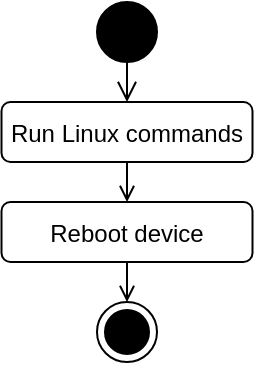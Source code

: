<mxfile version="22.0.2" type="device">
  <diagram name="Page-1" id="e7e014a7-5840-1c2e-5031-d8a46d1fe8dd">
    <mxGraphModel dx="1219" dy="713" grid="1" gridSize="10" guides="1" tooltips="1" connect="1" arrows="1" fold="1" page="1" pageScale="1" pageWidth="1169" pageHeight="826" background="none" math="0" shadow="0">
      <root>
        <mxCell id="0" />
        <mxCell id="1" parent="0" />
        <mxCell id="38" value="" style="ellipse;shape=endState;fillColor=#000000;strokeColor=default;" parent="1" vertex="1">
          <mxGeometry x="264.5" y="320" width="30" height="30" as="geometry" />
        </mxCell>
        <mxCell id="6" value="" style="edgeStyle=elbowEdgeStyle;elbow=horizontal;verticalAlign=bottom;endArrow=open;endSize=8;strokeColor=default;endFill=1;rounded=0;entryX=0.5;entryY=0;entryDx=0;entryDy=0;exitX=0.5;exitY=1;exitDx=0;exitDy=0;" parent="1" source="wlp53czp1e3O-tcDBJMG-41" target="7" edge="1">
          <mxGeometry x="264.5" y="168" as="geometry">
            <mxPoint x="279.5" y="238" as="targetPoint" />
            <mxPoint x="310" y="200" as="sourcePoint" />
          </mxGeometry>
        </mxCell>
        <mxCell id="7" value="Run Linux commands" style="rounded=1;" parent="1" vertex="1">
          <mxGeometry x="216.75" y="220" width="125.5" height="30" as="geometry" />
        </mxCell>
        <mxCell id="8" value="Reboot device" style="rounded=1;" parent="1" vertex="1">
          <mxGeometry x="216.75" y="270" width="125.5" height="30" as="geometry" />
        </mxCell>
        <mxCell id="9" value="" style="endArrow=open;strokeColor=default;endFill=1;rounded=0" parent="1" source="7" target="8" edge="1">
          <mxGeometry relative="1" as="geometry" />
        </mxCell>
        <mxCell id="11" value="" style="endArrow=open;strokeColor=default;endFill=1;rounded=0;entryX=0.5;entryY=0;entryDx=0;entryDy=0;" parent="1" source="8" target="38" edge="1">
          <mxGeometry relative="1" as="geometry">
            <mxPoint x="279.5" y="453" as="targetPoint" />
          </mxGeometry>
        </mxCell>
        <mxCell id="wlp53czp1e3O-tcDBJMG-41" value="" style="ellipse;whiteSpace=wrap;html=1;aspect=fixed;fillColor=#000000;" vertex="1" parent="1">
          <mxGeometry x="264.5" y="170" width="30" height="30" as="geometry" />
        </mxCell>
      </root>
    </mxGraphModel>
  </diagram>
</mxfile>
